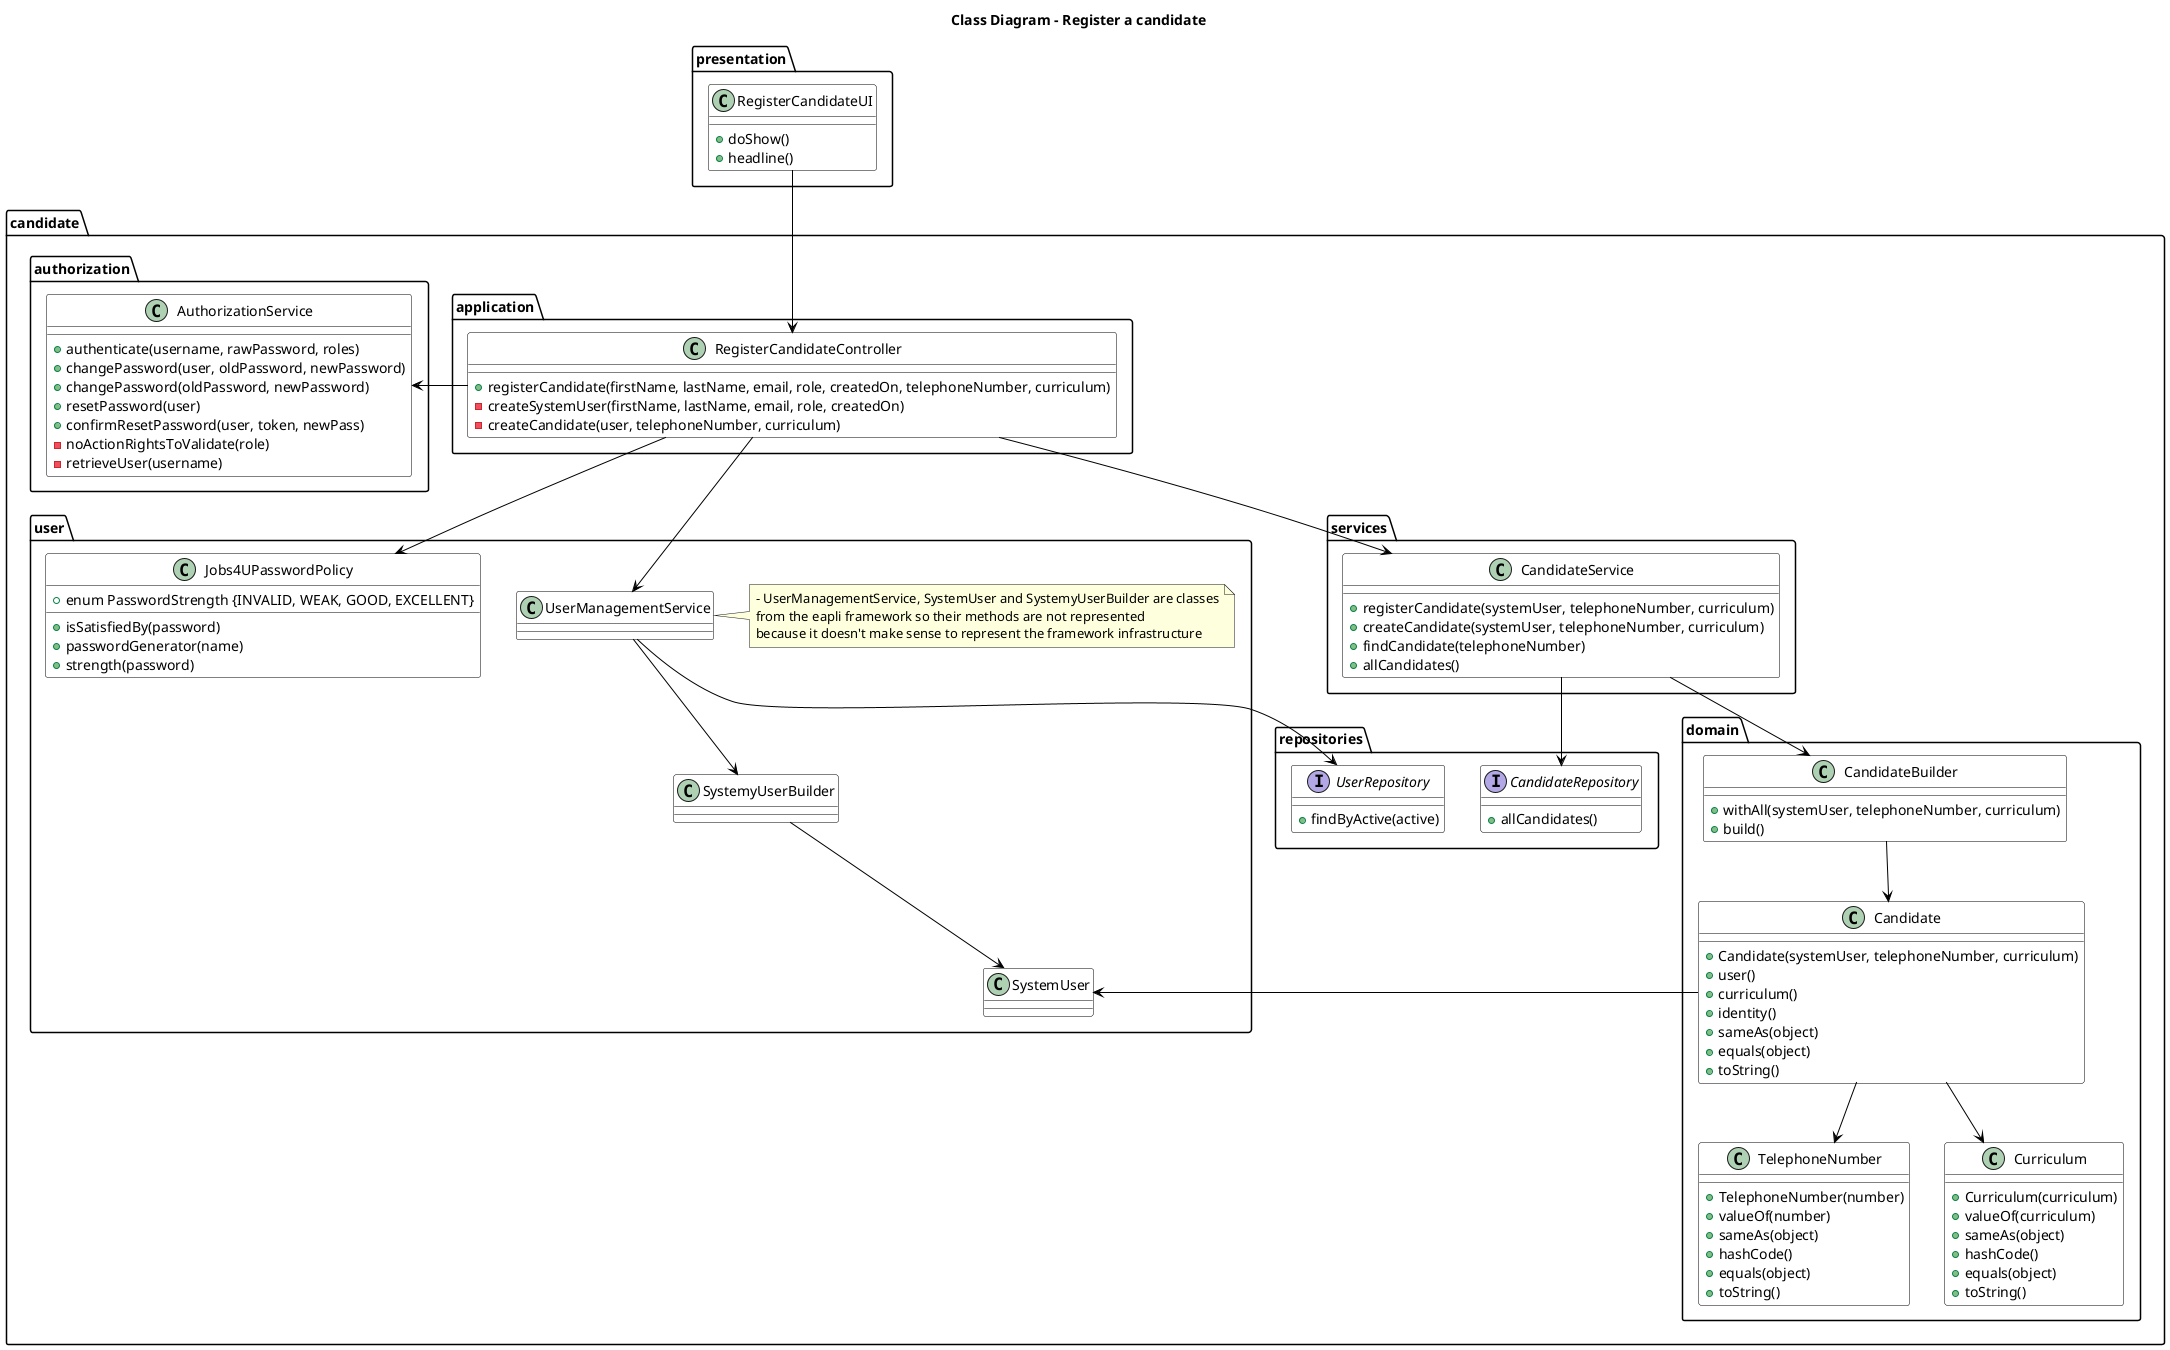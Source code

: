@startuml
skinparam class {
    BackgroundColor White
    ArrowColor Black
    BorderColor Black
    FontColor Black
    FontSize 14
}

Title "Class Diagram - Register a candidate"

package "presentation" {
    class RegisterCandidateUI {
        + doShow()
        + headline()
    }
}

package "candidate" {
    package "application" {
        class RegisterCandidateController {
            + registerCandidate(firstName, lastName, email, role, createdOn, telephoneNumber, curriculum)
            - createSystemUser(firstName, lastName, email, role, createdOn)
            - createCandidate(user, telephoneNumber, curriculum)
        }
    }

    package "authorization" {
        class AuthorizationService {
            + authenticate(username, rawPassword, roles)
            + changePassword(user, oldPassword, newPassword)
            + changePassword(oldPassword, newPassword)
            + resetPassword(user)
            + confirmResetPassword(user, token, newPass)
            - noActionRightsToValidate(role)
            - retrieveUser(username)
        }

    }

    package "user" {
        class UserManagementService {}

        class SystemyUserBuilder {}

        class SystemUser {}

        note right of UserManagementService
        - UserManagementService, SystemUser and SystemyUserBuilder are classes
        from the eapli framework so their methods are not represented
        because it doesn't make sense to represent the framework infrastructure
        end note

        class Jobs4UPasswordPolicy {
            + isSatisfiedBy(password)
            + passwordGenerator(name)
            + strength(password)
            + enum PasswordStrength {INVALID, WEAK, GOOD, EXCELLENT}
        }
    }

    package "services" {
        class CandidateService {
            + registerCandidate(systemUser, telephoneNumber, curriculum)
            + createCandidate(systemUser, telephoneNumber, curriculum)
            + findCandidate(telephoneNumber)
            + allCandidates()
        }
    }

    package "domain" {
        class CandidateBuilder {
            + withAll(systemUser, telephoneNumber, curriculum)
            + build()
        }

        class Candidate {
            + Candidate(systemUser, telephoneNumber, curriculum)
            + user()
            + curriculum()
            + identity()
            + sameAs(object)
            + equals(object)
            + toString()
        }

        class TelephoneNumber {
            + TelephoneNumber(number)
            + valueOf(number)
            + sameAs(object)
            + hashCode()
            + equals(object)
            + toString()
        }

        class Curriculum {
            + Curriculum(curriculum)
            + valueOf(curriculum)
            + sameAs(object)
            + hashCode()
            + equals(object)
            + toString()
        }
    }

    package "repositories" {
        interface UserRepository {
            + findByActive(active)
        }

        interface CandidateRepository {
            + allCandidates()
        }
    }
}

RegisterCandidateUI --> RegisterCandidateController

RegisterCandidateController -> AuthorizationService
RegisterCandidateController --> Jobs4UPasswordPolicy
RegisterCandidateController --> UserManagementService
RegisterCandidateController --> CandidateService

UserManagementService --> SystemyUserBuilder
UserManagementService -> UserRepository
SystemyUserBuilder --> SystemUser

CandidateService --> CandidateBuilder
CandidateService --> CandidateRepository
CandidateBuilder --> Candidate
Candidate -> SystemUser
Candidate --> TelephoneNumber
Candidate --> Curriculum

@enduml